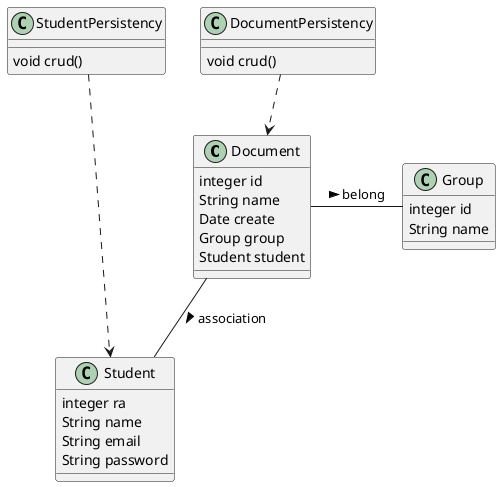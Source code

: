 @startuml
Class Document {
 integer id
 String name
 Date create
 Group group
 Student student
}
Class DocumentPersistency {
 void crud()
}
Class Student{
 integer ra
 String name
 String email
 String password
}
Class StudentPersistency {
  void crud()
}
Class Group {
 integer id
 String name
}
Document - Group: belong >
DocumentPersistency ..> Document
Document -- Student: association >
StudentPersistency ...> Student
@enduml